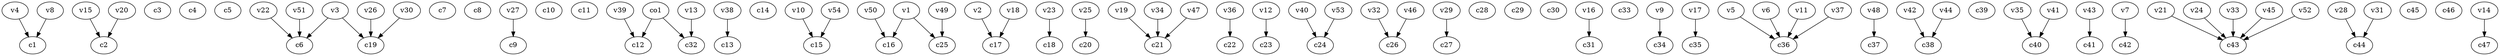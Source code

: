 strict digraph  {
c1;
c2;
c3;
c4;
c5;
c6;
c7;
c8;
c9;
c10;
c11;
c12;
c13;
c14;
c15;
c16;
c17;
c18;
c19;
c20;
c21;
c22;
c23;
c24;
c25;
c26;
c27;
c28;
c29;
c30;
c31;
c32;
c33;
c34;
c35;
c36;
c37;
c38;
c39;
c40;
c41;
c42;
c43;
c44;
c45;
c46;
c47;
v1;
v2;
v3;
v4;
v5;
v6;
v7;
v8;
v9;
v10;
v11;
v12;
v13;
v14;
v15;
v16;
v17;
v18;
v19;
v20;
v21;
v22;
v23;
v24;
v25;
v26;
v27;
v28;
v29;
v30;
v31;
v32;
v33;
v34;
v35;
v36;
v37;
v38;
v39;
v40;
v41;
v42;
v43;
v44;
v45;
v46;
v47;
v48;
v49;
v50;
v51;
v52;
v53;
v54;
co1;
v1 -> c16  [weight=1];
v1 -> c25  [weight=1];
v2 -> c17  [weight=1];
v3 -> c19  [weight=1];
v3 -> c6  [weight=1];
v4 -> c1  [weight=1];
v5 -> c36  [weight=1];
v6 -> c36  [weight=1];
v7 -> c42  [weight=1];
v8 -> c1  [weight=1];
v9 -> c34  [weight=1];
v10 -> c15  [weight=1];
v11 -> c36  [weight=1];
v12 -> c23  [weight=1];
v13 -> c32  [weight=1];
v14 -> c47  [weight=1];
v15 -> c2  [weight=1];
v16 -> c31  [weight=1];
v17 -> c35  [weight=1];
v18 -> c17  [weight=1];
v19 -> c21  [weight=1];
v20 -> c2  [weight=1];
v21 -> c43  [weight=1];
v22 -> c6  [weight=1];
v23 -> c18  [weight=1];
v24 -> c43  [weight=1];
v25 -> c20  [weight=1];
v26 -> c19  [weight=1];
v27 -> c9  [weight=1];
v28 -> c44  [weight=1];
v29 -> c27  [weight=1];
v30 -> c19  [weight=1];
v31 -> c44  [weight=1];
v32 -> c26  [weight=1];
v33 -> c43  [weight=1];
v34 -> c21  [weight=1];
v35 -> c40  [weight=1];
v36 -> c22  [weight=1];
v37 -> c36  [weight=1];
v38 -> c13  [weight=1];
v39 -> c12  [weight=1];
v40 -> c24  [weight=1];
v41 -> c40  [weight=1];
v42 -> c38  [weight=1];
v43 -> c41  [weight=1];
v44 -> c38  [weight=1];
v45 -> c43  [weight=1];
v46 -> c26  [weight=1];
v47 -> c21  [weight=1];
v48 -> c37  [weight=1];
v49 -> c25  [weight=1];
v50 -> c16  [weight=1];
v51 -> c6  [weight=1];
v52 -> c43  [weight=1];
v53 -> c24  [weight=1];
v54 -> c15  [weight=1];
co1 -> c32  [weight=1];
co1 -> c12  [weight=1];
}
